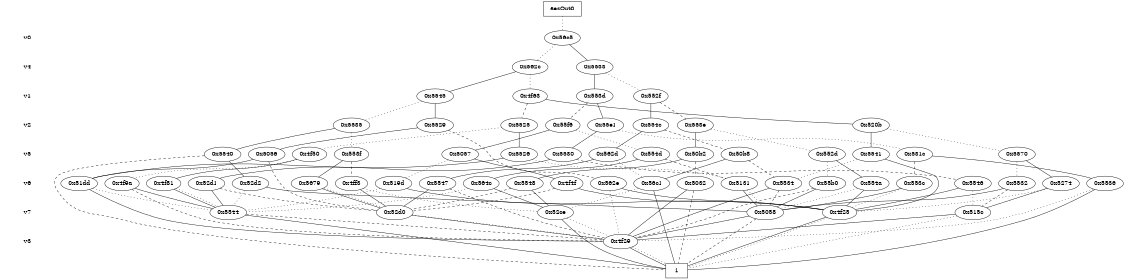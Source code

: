 digraph "DD" {
size = "7.5,10"
center = true;
edge [dir = none];
{ node [shape = plaintext];
  edge [style = invis];
  "CONST NODES" [style = invis];
" v0 " -> " v4 " -> " v1 " -> " v2 " -> " v5 " -> " v6 " -> " v7 " -> " v3 " -> "CONST NODES"; 
}
{ rank = same; node [shape = box]; edge [style = invis];
"  aesOut0  "; }
{ rank = same; " v0 ";
"0x56c5";
}
{ rank = same; " v4 ";
"0x562c";
"0x5533";
}
{ rank = same; " v1 ";
"0x552f";
"0x5545";
"0x553d";
"0x4f63";
}
{ rank = same; " v2 ";
"0x5535";
"0x55f6";
"0x55e1";
"0x5525";
"0x520b";
"0x554c";
"0x5529";
"0x553e";
}
{ rank = same; " v5 ";
"0x5540";
"0x5570";
"0x50b8";
"0x5530";
"0x4f50";
"0x5526";
"0x552d";
"0x562d";
"0x531c";
"0x50b2";
"0x553f";
"0x5057";
"0x5541";
"0x554d";
"0x5056";
}
{ rank = same; " v6 ";
"0x519d";
"0x51dd";
"0x56c1";
"0x554a";
"0x5534";
"0x4f4f";
"0x4f81";
"0x5274";
"0x5032";
"0x52d1";
"0x5546";
"0x5536";
"0x562e";
"0x4f9a";
"0x4ff3";
"0x5679";
"0x5547";
"0x52d2";
"0x5131";
"0x5532";
"0x553c";
"0x55b0";
"0x564c";
"0x5548";
}
{ rank = same; " v7 ";
"0x4f25";
"0x5058";
"0x515c";
"0x5544";
"0x52ce";
"0x52d0";
}
{ rank = same; " v3 ";
"0x4f29";
}
{ rank = same; "CONST NODES";
{ node [shape = box]; "0x4f21";
}
}
"  aesOut0  " -> "0x56c5" [style = dotted];
"0x56c5" -> "0x5533";
"0x56c5" -> "0x562c" [style = dotted];
"0x562c" -> "0x5545";
"0x562c" -> "0x4f63" [style = dotted];
"0x5533" -> "0x553d";
"0x5533" -> "0x552f" [style = dotted];
"0x552f" -> "0x554c";
"0x552f" -> "0x553e" [style = dashed];
"0x5545" -> "0x5529";
"0x5545" -> "0x5535" [style = dotted];
"0x553d" -> "0x55e1";
"0x553d" -> "0x55f6" [style = dashed];
"0x4f63" -> "0x520b";
"0x4f63" -> "0x5525" [style = dashed];
"0x5535" -> "0x5540";
"0x5535" -> "0x553f" [style = dotted];
"0x55f6" -> "0x5057";
"0x55f6" -> "0x554d" [style = dotted];
"0x55e1" -> "0x5530";
"0x55e1" -> "0x531c" [style = dotted];
"0x5525" -> "0x5526";
"0x5525" -> "0x4f50" [style = dotted];
"0x520b" -> "0x5541";
"0x520b" -> "0x5570" [style = dotted];
"0x554c" -> "0x562d";
"0x554c" -> "0x50b8" [style = dashed];
"0x5529" -> "0x5056";
"0x5529" -> "0x562e" [style = dashed];
"0x553e" -> "0x50b2";
"0x553e" -> "0x552d" [style = dotted];
"0x5540" -> "0x52d2";
"0x5540" -> "0x4f21" [style = dashed];
"0x5570" -> "0x5274";
"0x5570" -> "0x5532" [style = dotted];
"0x50b8" -> "0x56c1";
"0x50b8" -> "0x5534" [style = dashed];
"0x5530" -> "0x52d1";
"0x5530" -> "0x5546" [style = dashed];
"0x4f50" -> "0x4f81";
"0x4f50" -> "0x4f9a" [style = dotted];
"0x5526" -> "0x51dd";
"0x5526" -> "0x5131" [style = dotted];
"0x552d" -> "0x554a";
"0x552d" -> "0x55b0" [style = dotted];
"0x562d" -> "0x5547";
"0x562d" -> "0x56c1" [style = dotted];
"0x531c" -> "0x5536";
"0x531c" -> "0x553c" [style = dashed];
"0x50b2" -> "0x5548";
"0x50b2" -> "0x5032" [style = dashed];
"0x553f" -> "0x5679";
"0x553f" -> "0x4ff3" [style = dashed];
"0x5057" -> "0x4f4f";
"0x5057" -> "0x519d" [style = dotted];
"0x5541" -> "0x4f25";
"0x5541" -> "0x5534" [style = dotted];
"0x554d" -> "0x564c";
"0x554d" -> "0x5131" [style = dashed];
"0x5056" -> "0x51dd";
"0x5056" -> "0x52d0" [style = dashed];
"0x519d" -> "0x4f25";
"0x519d" -> "0x5544" [style = dotted];
"0x51dd" -> "0x4f29";
"0x51dd" -> "0x5544" [style = dotted];
"0x56c1" -> "0x4f21";
"0x56c1" -> "0x52ce" [style = dotted];
"0x554a" -> "0x4f25";
"0x554a" -> "0x5058" [style = dotted];
"0x5534" -> "0x4f29";
"0x5534" -> "0x5058" [style = dashed];
"0x4f4f" -> "0x4f25";
"0x4f4f" -> "0x52d0" [style = dashed];
"0x4f81" -> "0x5544";
"0x4f81" -> "0x5544" [style = dotted];
"0x5274" -> "0x515c";
"0x5274" -> "0x4f25" [style = dotted];
"0x5032" -> "0x4f29";
"0x5032" -> "0x4f21" [style = dashed];
"0x52d1" -> "0x5544";
"0x52d1" -> "0x52d0" [style = dashed];
"0x5546" -> "0x4f25";
"0x5546" -> "0x515c" [style = dotted];
"0x5536" -> "0x4f21";
"0x5536" -> "0x4f29" [style = dotted];
"0x562e" -> "0x4f25";
"0x562e" -> "0x4f29" [style = dotted];
"0x4f9a" -> "0x5544";
"0x4f9a" -> "0x4f29" [style = dashed];
"0x4ff3" -> "0x52d0";
"0x4ff3" -> "0x52ce" [style = dotted];
"0x5679" -> "0x52d0";
"0x5679" -> "0x52d0" [style = dotted];
"0x5547" -> "0x52d0";
"0x5547" -> "0x4f29" [style = dashed];
"0x52d2" -> "0x5058";
"0x52d2" -> "0x5544" [style = dotted];
"0x5131" -> "0x5058";
"0x5131" -> "0x5058" [style = dotted];
"0x5532" -> "0x5058";
"0x5532" -> "0x515c" [style = dashed];
"0x553c" -> "0x5058";
"0x553c" -> "0x4f25" [style = dotted];
"0x55b0" -> "0x5058";
"0x55b0" -> "0x4f29" [style = dashed];
"0x564c" -> "0x52ce";
"0x564c" -> "0x5544" [style = dotted];
"0x5548" -> "0x52ce";
"0x5548" -> "0x52d0" [style = dashed];
"0x4f25" -> "0x4f21";
"0x4f25" -> "0x4f21" [style = dotted];
"0x5058" -> "0x4f29";
"0x5058" -> "0x4f21" [style = dashed];
"0x515c" -> "0x4f29";
"0x515c" -> "0x4f21" [style = dotted];
"0x5544" -> "0x4f21";
"0x5544" -> "0x4f29" [style = dashed];
"0x52ce" -> "0x4f21";
"0x52ce" -> "0x4f29" [style = dotted];
"0x52d0" -> "0x4f29";
"0x52d0" -> "0x4f29" [style = dotted];
"0x4f29" -> "0x4f21";
"0x4f29" -> "0x4f21" [style = dotted];
"0x4f21" [label = "1"];
}
